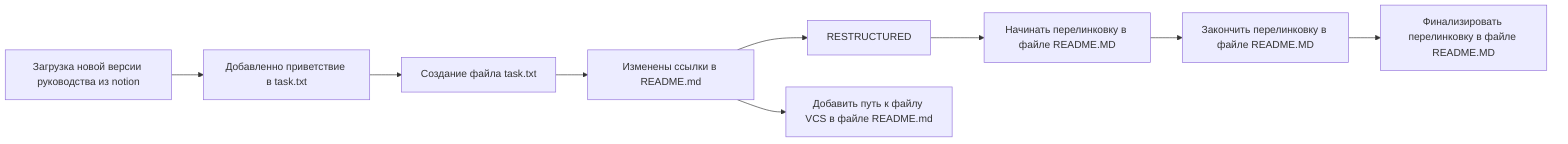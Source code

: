 graph LR
    A[Загрузка новой версии руководства из notion] --> B[Добавленно приветствие в task.txt]
    B --> C[Создание файла task.txt]
    C --> D[Изменены ссылки в README.md]
    D --> E[RESTRUCTURED]
    D --> F[Добавить путь к файлу VCS в файле README.md]
    E --> G[Начинать перелинковку в файле README.MD]
    G --> H[Закончить перелинковку в файле README.MD]
    H --> I[Финализировать перелинковку в файле README.MD]